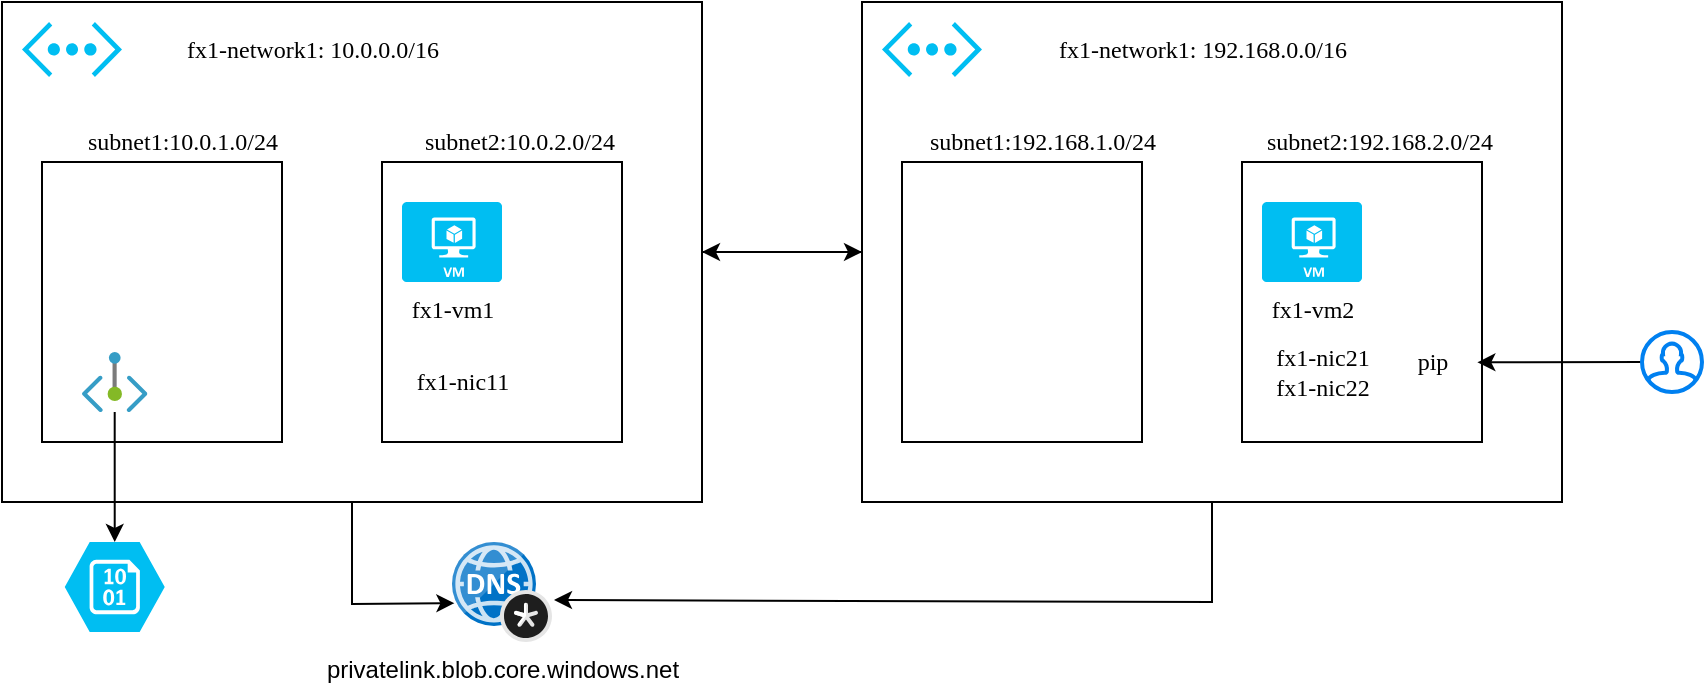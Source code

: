 <mxfile version="18.2.0" type="device"><diagram id="9LzdtpZffCVEmGnxQvmV" name="Page-1"><mxGraphModel dx="1790" dy="882" grid="1" gridSize="10" guides="1" tooltips="1" connect="1" arrows="1" fold="1" page="1" pageScale="1" pageWidth="1654" pageHeight="1169" math="0" shadow="0"><root><mxCell id="0"/><mxCell id="1" parent="0"/><mxCell id="25" style="edgeStyle=none;html=1;entryX=0;entryY=0.5;entryDx=0;entryDy=0;fontFamily=Lucida Console;" parent="1" source="2" target="13" edge="1"><mxGeometry relative="1" as="geometry"/></mxCell><mxCell id="mvrnxHj_pu-GqL3nUzsF-38" style="edgeStyle=none;rounded=0;orthogonalLoop=1;jettySize=auto;html=1;entryX=0.024;entryY=0.612;entryDx=0;entryDy=0;entryPerimeter=0;" edge="1" parent="1" source="2" target="mvrnxHj_pu-GqL3nUzsF-34"><mxGeometry relative="1" as="geometry"><Array as="points"><mxPoint x="305" y="401"/></Array></mxGeometry></mxCell><mxCell id="2" value="" style="whiteSpace=wrap;html=1;" parent="1" vertex="1"><mxGeometry x="130" y="100" width="350" height="250" as="geometry"/></mxCell><mxCell id="3" value="" style="whiteSpace=wrap;html=1;" parent="1" vertex="1"><mxGeometry x="150" y="180" width="120" height="140" as="geometry"/></mxCell><mxCell id="4" value="" style="whiteSpace=wrap;html=1;" parent="1" vertex="1"><mxGeometry x="320" y="180" width="120" height="140" as="geometry"/></mxCell><mxCell id="5" value="fx1-network1: 10.0.0.0/16" style="text;html=1;align=center;verticalAlign=middle;resizable=0;points=[];autosize=1;strokeColor=none;fillColor=none;fontFamily=Lucida Console;" parent="1" vertex="1"><mxGeometry x="185" y="113.75" width="200" height="20" as="geometry"/></mxCell><mxCell id="6" value="" style="verticalLabelPosition=bottom;html=1;verticalAlign=top;align=center;strokeColor=none;fillColor=#00BEF2;shape=mxgraph.azure.virtual_network;pointerEvents=1;" parent="1" vertex="1"><mxGeometry x="140" y="110" width="50" height="27.5" as="geometry"/></mxCell><mxCell id="7" value="subnet1:10.0.1.0/24" style="text;html=1;align=center;verticalAlign=middle;resizable=0;points=[];autosize=1;strokeColor=none;fillColor=none;fontFamily=Lucida Console;" parent="1" vertex="1"><mxGeometry x="145" y="160" width="150" height="20" as="geometry"/></mxCell><mxCell id="8" value="subnet2:10.0.2.0/24&amp;nbsp;" style="text;html=1;align=center;verticalAlign=middle;resizable=0;points=[];autosize=1;strokeColor=none;fillColor=none;fontFamily=Lucida Console;" parent="1" vertex="1"><mxGeometry x="310" y="160" width="160" height="20" as="geometry"/></mxCell><mxCell id="11" value="fx1-vm1" style="verticalLabelPosition=bottom;html=1;verticalAlign=top;align=center;strokeColor=none;fillColor=#00BEF2;shape=mxgraph.azure.virtual_machine;fontFamily=Lucida Console;" parent="1" vertex="1"><mxGeometry x="330" y="200" width="50" height="40" as="geometry"/></mxCell><mxCell id="12" value="fx1-nic11" style="text;html=1;align=center;verticalAlign=middle;resizable=0;points=[];autosize=1;strokeColor=none;fillColor=none;fontFamily=Lucida Console;" parent="1" vertex="1"><mxGeometry x="320" y="280" width="80" height="20" as="geometry"/></mxCell><mxCell id="26" style="edgeStyle=none;html=1;fontFamily=Lucida Console;" parent="1" source="13" target="2" edge="1"><mxGeometry relative="1" as="geometry"/></mxCell><mxCell id="mvrnxHj_pu-GqL3nUzsF-42" style="edgeStyle=none;rounded=0;orthogonalLoop=1;jettySize=auto;html=1;exitX=0.5;exitY=1;exitDx=0;exitDy=0;entryX=1.02;entryY=0.58;entryDx=0;entryDy=0;entryPerimeter=0;" edge="1" parent="1" source="13" target="mvrnxHj_pu-GqL3nUzsF-34"><mxGeometry relative="1" as="geometry"><Array as="points"><mxPoint x="735" y="400"/></Array></mxGeometry></mxCell><mxCell id="13" value="" style="whiteSpace=wrap;html=1;" parent="1" vertex="1"><mxGeometry x="560" y="100" width="350" height="250" as="geometry"/></mxCell><mxCell id="14" value="" style="whiteSpace=wrap;html=1;" parent="1" vertex="1"><mxGeometry x="580" y="180" width="120" height="140" as="geometry"/></mxCell><mxCell id="15" value="" style="whiteSpace=wrap;html=1;" parent="1" vertex="1"><mxGeometry x="750" y="180" width="120" height="140" as="geometry"/></mxCell><mxCell id="16" value="fx1-network1: 192.168.0.0/16" style="text;html=1;align=center;verticalAlign=middle;resizable=0;points=[];autosize=1;strokeColor=none;fillColor=none;fontFamily=Lucida Console;" parent="1" vertex="1"><mxGeometry x="620" y="113.75" width="220" height="20" as="geometry"/></mxCell><mxCell id="17" value="" style="verticalLabelPosition=bottom;html=1;verticalAlign=top;align=center;strokeColor=none;fillColor=#00BEF2;shape=mxgraph.azure.virtual_network;pointerEvents=1;" parent="1" vertex="1"><mxGeometry x="570" y="110" width="50" height="27.5" as="geometry"/></mxCell><mxCell id="18" value="subnet1:192.168.1.0/24" style="text;html=1;align=center;verticalAlign=middle;resizable=0;points=[];autosize=1;strokeColor=none;fillColor=none;fontFamily=Lucida Console;" parent="1" vertex="1"><mxGeometry x="565" y="160" width="170" height="20" as="geometry"/></mxCell><mxCell id="19" value="subnet2:192.168.2.0/24&amp;nbsp;" style="text;html=1;align=center;verticalAlign=middle;resizable=0;points=[];autosize=1;strokeColor=none;fillColor=none;fontFamily=Lucida Console;" parent="1" vertex="1"><mxGeometry x="730" y="160" width="180" height="20" as="geometry"/></mxCell><mxCell id="20" value="fx1-vm2" style="verticalLabelPosition=bottom;html=1;verticalAlign=top;align=center;strokeColor=none;fillColor=#00BEF2;shape=mxgraph.azure.virtual_machine;fontFamily=Lucida Console;" parent="1" vertex="1"><mxGeometry x="760" y="200" width="50" height="40" as="geometry"/></mxCell><mxCell id="21" value="fx1-nic21&lt;br&gt;fx1-nic22" style="text;html=1;align=center;verticalAlign=middle;resizable=0;points=[];autosize=1;strokeColor=none;fillColor=none;fontFamily=Lucida Console;" parent="1" vertex="1"><mxGeometry x="750" y="270" width="80" height="30" as="geometry"/></mxCell><mxCell id="24" style="edgeStyle=none;html=1;entryX=1.067;entryY=0.509;entryDx=0;entryDy=0;entryPerimeter=0;fontFamily=Lucida Console;" parent="1" source="22" target="23" edge="1"><mxGeometry relative="1" as="geometry"/></mxCell><mxCell id="22" value="" style="html=1;verticalLabelPosition=bottom;align=center;labelBackgroundColor=#ffffff;verticalAlign=top;strokeWidth=2;strokeColor=#0080F0;shadow=0;dashed=0;shape=mxgraph.ios7.icons.user;fontFamily=Lucida Console;" parent="1" vertex="1"><mxGeometry x="950" y="265" width="30" height="30" as="geometry"/></mxCell><mxCell id="23" value="pip" style="text;html=1;align=center;verticalAlign=middle;resizable=0;points=[];autosize=1;strokeColor=none;fillColor=none;fontFamily=Lucida Console;" parent="1" vertex="1"><mxGeometry x="825" y="270" width="40" height="20" as="geometry"/></mxCell><mxCell id="mvrnxHj_pu-GqL3nUzsF-32" style="edgeStyle=orthogonalEdgeStyle;rounded=0;orthogonalLoop=1;jettySize=auto;html=1;entryX=0.5;entryY=0;entryDx=0;entryDy=0;entryPerimeter=0;" edge="1" parent="1" source="mvrnxHj_pu-GqL3nUzsF-26" target="mvrnxHj_pu-GqL3nUzsF-28"><mxGeometry relative="1" as="geometry"/></mxCell><mxCell id="mvrnxHj_pu-GqL3nUzsF-26" value="" style="aspect=fixed;html=1;points=[];align=center;image;fontSize=12;image=img/lib/azure2/networking/Private_Endpoint.svg;" vertex="1" parent="1"><mxGeometry x="170" y="275" width="32.73" height="30" as="geometry"/></mxCell><mxCell id="mvrnxHj_pu-GqL3nUzsF-28" value="" style="verticalLabelPosition=bottom;html=1;verticalAlign=top;align=center;strokeColor=none;fillColor=#00BEF2;shape=mxgraph.azure.storage_blob;" vertex="1" parent="1"><mxGeometry x="161.37" y="370" width="50" height="45" as="geometry"/></mxCell><mxCell id="mvrnxHj_pu-GqL3nUzsF-34" value="privatelink.blob.core.windows.net" style="sketch=0;aspect=fixed;html=1;points=[];align=center;image;fontSize=12;image=img/lib/mscae/DNS_Private_Zones.svg;" vertex="1" parent="1"><mxGeometry x="355" y="370" width="50" height="50" as="geometry"/></mxCell></root></mxGraphModel></diagram></mxfile>